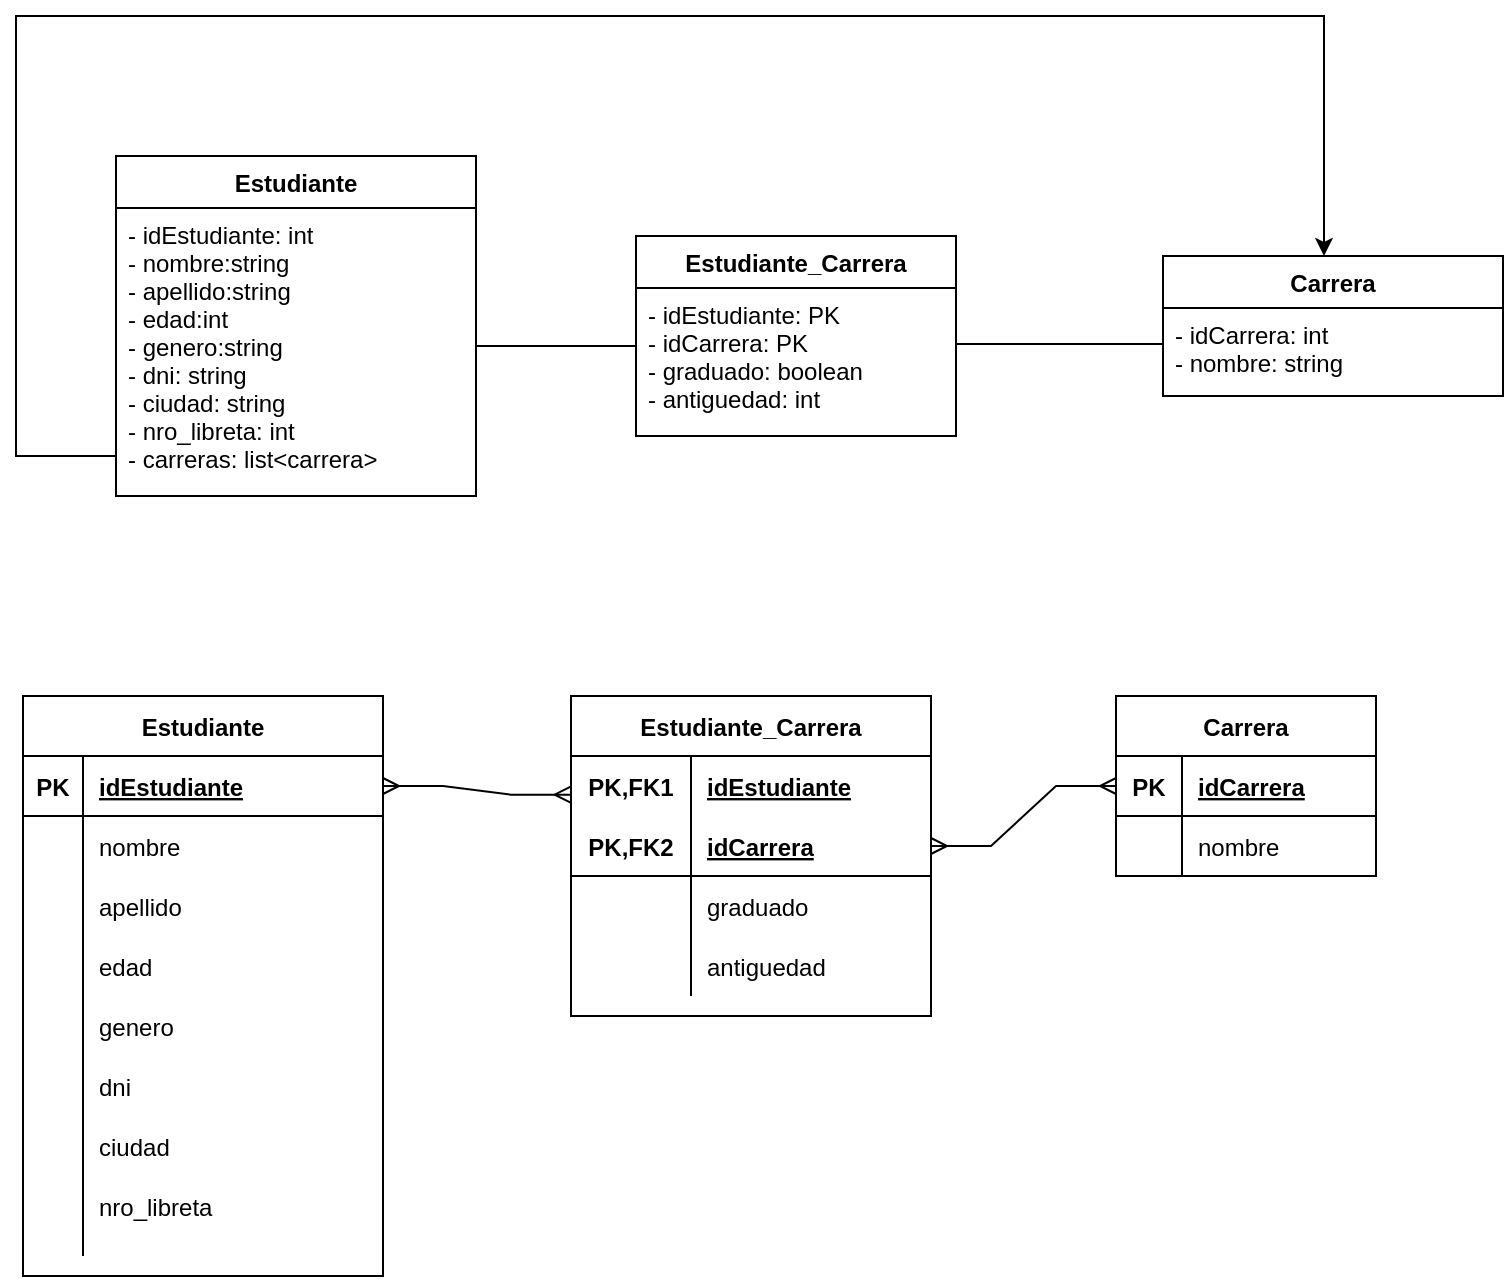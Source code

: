 <mxfile version="20.4.0"><diagram id="NQy_kwq6z7JUaWU9GCPg" name="Page-1"><mxGraphModel dx="1483" dy="861" grid="1" gridSize="10" guides="1" tooltips="1" connect="1" arrows="1" fold="1" page="1" pageScale="1" pageWidth="827" pageHeight="1169" math="0" shadow="0"><root><mxCell id="0"/><mxCell id="1" parent="0"/><mxCell id="kxeO6MBRUGD3ZQKn42xy-1" value="Estudiante" style="swimlane;fontStyle=1;align=center;verticalAlign=top;childLayout=stackLayout;horizontal=1;startSize=26;horizontalStack=0;resizeParent=1;resizeParentMax=0;resizeLast=0;collapsible=1;marginBottom=0;" vertex="1" parent="1"><mxGeometry x="150" y="220" width="180" height="170" as="geometry"/></mxCell><mxCell id="kxeO6MBRUGD3ZQKn42xy-2" value="- idEstudiante: int&#10;- nombre:string&#10;- apellido:string &#10;- edad:int&#10;- genero:string&#10;- dni: string&#10;- ciudad: string&#10;- nro_libreta: int&#10;- carreras: list&lt;carrera&gt;" style="text;strokeColor=none;fillColor=none;align=left;verticalAlign=top;spacingLeft=4;spacingRight=4;overflow=hidden;rotatable=0;points=[[0,0.5],[1,0.5]];portConstraint=eastwest;" vertex="1" parent="kxeO6MBRUGD3ZQKn42xy-1"><mxGeometry y="26" width="180" height="144" as="geometry"/></mxCell><mxCell id="kxeO6MBRUGD3ZQKn42xy-5" value="Carrera" style="swimlane;fontStyle=1;align=center;verticalAlign=top;childLayout=stackLayout;horizontal=1;startSize=26;horizontalStack=0;resizeParent=1;resizeParentMax=0;resizeLast=0;collapsible=1;marginBottom=0;" vertex="1" parent="1"><mxGeometry x="673.5" y="270" width="170" height="70" as="geometry"/></mxCell><mxCell id="kxeO6MBRUGD3ZQKn42xy-6" value="- idCarrera: int&#10;- nombre: string&#10; &#10;" style="text;strokeColor=none;fillColor=none;align=left;verticalAlign=top;spacingLeft=4;spacingRight=4;overflow=hidden;rotatable=0;points=[[0,0.5],[1,0.5]];portConstraint=eastwest;" vertex="1" parent="kxeO6MBRUGD3ZQKn42xy-5"><mxGeometry y="26" width="170" height="44" as="geometry"/></mxCell><mxCell id="kxeO6MBRUGD3ZQKn42xy-13" value="Estudiante_Carrera" style="swimlane;fontStyle=1;align=center;verticalAlign=top;childLayout=stackLayout;horizontal=1;startSize=26;horizontalStack=0;resizeParent=1;resizeParentMax=0;resizeLast=0;collapsible=1;marginBottom=0;" vertex="1" parent="1"><mxGeometry x="410" y="260" width="160" height="100" as="geometry"/></mxCell><mxCell id="kxeO6MBRUGD3ZQKn42xy-14" value="- idEstudiante: PK&#10;- idCarrera: PK&#10;- graduado: boolean&#10;- antiguedad: int" style="text;strokeColor=none;fillColor=none;align=left;verticalAlign=top;spacingLeft=4;spacingRight=4;overflow=hidden;rotatable=0;points=[[0,0.5],[1,0.5]];portConstraint=eastwest;" vertex="1" parent="kxeO6MBRUGD3ZQKn42xy-13"><mxGeometry y="26" width="160" height="74" as="geometry"/></mxCell><mxCell id="kxeO6MBRUGD3ZQKn42xy-17" value="" style="line;strokeWidth=1;fillColor=none;align=left;verticalAlign=middle;spacingTop=-1;spacingLeft=3;spacingRight=3;rotatable=0;labelPosition=right;points=[];portConstraint=eastwest;strokeColor=inherit;" vertex="1" parent="1"><mxGeometry x="330" y="310" width="80" height="10" as="geometry"/></mxCell><mxCell id="kxeO6MBRUGD3ZQKn42xy-18" value="" style="line;strokeWidth=1;fillColor=none;align=left;verticalAlign=middle;spacingTop=-1;spacingLeft=3;spacingRight=3;rotatable=0;labelPosition=right;points=[];portConstraint=eastwest;strokeColor=inherit;" vertex="1" parent="1"><mxGeometry x="570" y="310" width="103.5" height="8" as="geometry"/></mxCell><mxCell id="kxeO6MBRUGD3ZQKn42xy-20" style="edgeStyle=orthogonalEdgeStyle;rounded=0;orthogonalLoop=1;jettySize=auto;html=1;" edge="1" parent="1" source="kxeO6MBRUGD3ZQKn42xy-19" target="kxeO6MBRUGD3ZQKn42xy-5"><mxGeometry relative="1" as="geometry"><mxPoint x="30" y="150" as="targetPoint"/><Array as="points"><mxPoint x="100" y="370"/><mxPoint x="100" y="150"/><mxPoint x="754" y="150"/></Array></mxGeometry></mxCell><mxCell id="kxeO6MBRUGD3ZQKn42xy-19" value="" style="line;strokeWidth=1;fillColor=none;align=left;verticalAlign=middle;spacingTop=-1;spacingLeft=3;spacingRight=3;rotatable=0;labelPosition=right;points=[];portConstraint=eastwest;strokeColor=inherit;" vertex="1" parent="1"><mxGeometry x="120" y="360" width="30" height="20" as="geometry"/></mxCell><mxCell id="kxeO6MBRUGD3ZQKn42xy-52" value="Estudiante" style="shape=table;startSize=30;container=1;collapsible=1;childLayout=tableLayout;fixedRows=1;rowLines=0;fontStyle=1;align=center;resizeLast=1;" vertex="1" parent="1"><mxGeometry x="103.5" y="490" width="180" height="290" as="geometry"/></mxCell><mxCell id="kxeO6MBRUGD3ZQKn42xy-53" value="" style="shape=tableRow;horizontal=0;startSize=0;swimlaneHead=0;swimlaneBody=0;fillColor=none;collapsible=0;dropTarget=0;points=[[0,0.5],[1,0.5]];portConstraint=eastwest;top=0;left=0;right=0;bottom=1;" vertex="1" parent="kxeO6MBRUGD3ZQKn42xy-52"><mxGeometry y="30" width="180" height="30" as="geometry"/></mxCell><mxCell id="kxeO6MBRUGD3ZQKn42xy-54" value="PK" style="shape=partialRectangle;connectable=0;fillColor=none;top=0;left=0;bottom=0;right=0;fontStyle=1;overflow=hidden;" vertex="1" parent="kxeO6MBRUGD3ZQKn42xy-53"><mxGeometry width="30" height="30" as="geometry"><mxRectangle width="30" height="30" as="alternateBounds"/></mxGeometry></mxCell><mxCell id="kxeO6MBRUGD3ZQKn42xy-55" value="idEstudiante" style="shape=partialRectangle;connectable=0;fillColor=none;top=0;left=0;bottom=0;right=0;align=left;spacingLeft=6;fontStyle=5;overflow=hidden;" vertex="1" parent="kxeO6MBRUGD3ZQKn42xy-53"><mxGeometry x="30" width="150" height="30" as="geometry"><mxRectangle width="150" height="30" as="alternateBounds"/></mxGeometry></mxCell><mxCell id="kxeO6MBRUGD3ZQKn42xy-56" value="" style="shape=tableRow;horizontal=0;startSize=0;swimlaneHead=0;swimlaneBody=0;fillColor=none;collapsible=0;dropTarget=0;points=[[0,0.5],[1,0.5]];portConstraint=eastwest;top=0;left=0;right=0;bottom=0;" vertex="1" parent="kxeO6MBRUGD3ZQKn42xy-52"><mxGeometry y="60" width="180" height="30" as="geometry"/></mxCell><mxCell id="kxeO6MBRUGD3ZQKn42xy-57" value="" style="shape=partialRectangle;connectable=0;fillColor=none;top=0;left=0;bottom=0;right=0;editable=1;overflow=hidden;" vertex="1" parent="kxeO6MBRUGD3ZQKn42xy-56"><mxGeometry width="30" height="30" as="geometry"><mxRectangle width="30" height="30" as="alternateBounds"/></mxGeometry></mxCell><mxCell id="kxeO6MBRUGD3ZQKn42xy-58" value="nombre" style="shape=partialRectangle;connectable=0;fillColor=none;top=0;left=0;bottom=0;right=0;align=left;spacingLeft=6;overflow=hidden;" vertex="1" parent="kxeO6MBRUGD3ZQKn42xy-56"><mxGeometry x="30" width="150" height="30" as="geometry"><mxRectangle width="150" height="30" as="alternateBounds"/></mxGeometry></mxCell><mxCell id="kxeO6MBRUGD3ZQKn42xy-59" value="" style="shape=tableRow;horizontal=0;startSize=0;swimlaneHead=0;swimlaneBody=0;fillColor=none;collapsible=0;dropTarget=0;points=[[0,0.5],[1,0.5]];portConstraint=eastwest;top=0;left=0;right=0;bottom=0;" vertex="1" parent="kxeO6MBRUGD3ZQKn42xy-52"><mxGeometry y="90" width="180" height="30" as="geometry"/></mxCell><mxCell id="kxeO6MBRUGD3ZQKn42xy-60" value="" style="shape=partialRectangle;connectable=0;fillColor=none;top=0;left=0;bottom=0;right=0;editable=1;overflow=hidden;" vertex="1" parent="kxeO6MBRUGD3ZQKn42xy-59"><mxGeometry width="30" height="30" as="geometry"><mxRectangle width="30" height="30" as="alternateBounds"/></mxGeometry></mxCell><mxCell id="kxeO6MBRUGD3ZQKn42xy-61" value="apellido" style="shape=partialRectangle;connectable=0;fillColor=none;top=0;left=0;bottom=0;right=0;align=left;spacingLeft=6;overflow=hidden;" vertex="1" parent="kxeO6MBRUGD3ZQKn42xy-59"><mxGeometry x="30" width="150" height="30" as="geometry"><mxRectangle width="150" height="30" as="alternateBounds"/></mxGeometry></mxCell><mxCell id="kxeO6MBRUGD3ZQKn42xy-62" value="" style="shape=tableRow;horizontal=0;startSize=0;swimlaneHead=0;swimlaneBody=0;fillColor=none;collapsible=0;dropTarget=0;points=[[0,0.5],[1,0.5]];portConstraint=eastwest;top=0;left=0;right=0;bottom=0;" vertex="1" parent="kxeO6MBRUGD3ZQKn42xy-52"><mxGeometry y="120" width="180" height="30" as="geometry"/></mxCell><mxCell id="kxeO6MBRUGD3ZQKn42xy-63" value="" style="shape=partialRectangle;connectable=0;fillColor=none;top=0;left=0;bottom=0;right=0;editable=1;overflow=hidden;" vertex="1" parent="kxeO6MBRUGD3ZQKn42xy-62"><mxGeometry width="30" height="30" as="geometry"><mxRectangle width="30" height="30" as="alternateBounds"/></mxGeometry></mxCell><mxCell id="kxeO6MBRUGD3ZQKn42xy-64" value="edad" style="shape=partialRectangle;connectable=0;fillColor=none;top=0;left=0;bottom=0;right=0;align=left;spacingLeft=6;overflow=hidden;" vertex="1" parent="kxeO6MBRUGD3ZQKn42xy-62"><mxGeometry x="30" width="150" height="30" as="geometry"><mxRectangle width="150" height="30" as="alternateBounds"/></mxGeometry></mxCell><mxCell id="kxeO6MBRUGD3ZQKn42xy-65" value="" style="shape=partialRectangle;connectable=0;fillColor=none;top=0;left=0;bottom=0;right=0;editable=1;overflow=hidden;" vertex="1" parent="1"><mxGeometry x="103.5" y="640" width="30" height="30" as="geometry"><mxRectangle width="30" height="30" as="alternateBounds"/></mxGeometry></mxCell><mxCell id="kxeO6MBRUGD3ZQKn42xy-66" value="genero" style="shape=partialRectangle;connectable=0;fillColor=none;top=0;left=0;bottom=0;right=0;align=left;spacingLeft=6;overflow=hidden;" vertex="1" parent="1"><mxGeometry x="133.5" y="640" width="150" height="30" as="geometry"><mxRectangle width="150" height="30" as="alternateBounds"/></mxGeometry></mxCell><mxCell id="kxeO6MBRUGD3ZQKn42xy-67" value="" style="shape=partialRectangle;connectable=0;fillColor=none;top=0;left=0;bottom=0;right=0;editable=1;overflow=hidden;strokeColor=#000000;" vertex="1" parent="1"><mxGeometry x="113.5" y="620" width="30" height="30" as="geometry"><mxRectangle width="30" height="30" as="alternateBounds"/></mxGeometry></mxCell><mxCell id="kxeO6MBRUGD3ZQKn42xy-68" value="" style="endArrow=none;html=1;rounded=0;" edge="1" parent="1"><mxGeometry width="50" height="50" relative="1" as="geometry"><mxPoint x="133.5" y="770" as="sourcePoint"/><mxPoint x="133.5" y="640" as="targetPoint"/></mxGeometry></mxCell><mxCell id="kxeO6MBRUGD3ZQKn42xy-70" value="dni" style="shape=partialRectangle;connectable=0;fillColor=none;top=0;left=0;bottom=0;right=0;align=left;spacingLeft=6;overflow=hidden;" vertex="1" parent="1"><mxGeometry x="133.5" y="670" width="150" height="30" as="geometry"><mxRectangle width="150" height="30" as="alternateBounds"/></mxGeometry></mxCell><mxCell id="kxeO6MBRUGD3ZQKn42xy-71" value="ciudad" style="shape=partialRectangle;connectable=0;fillColor=none;top=0;left=0;bottom=0;right=0;align=left;spacingLeft=6;overflow=hidden;" vertex="1" parent="1"><mxGeometry x="133.5" y="700" width="150" height="30" as="geometry"><mxRectangle width="150" height="30" as="alternateBounds"/></mxGeometry></mxCell><mxCell id="kxeO6MBRUGD3ZQKn42xy-72" value="nro_libreta" style="shape=partialRectangle;connectable=0;fillColor=none;top=0;left=0;bottom=0;right=0;align=left;spacingLeft=6;overflow=hidden;" vertex="1" parent="1"><mxGeometry x="133.5" y="730" width="150" height="30" as="geometry"><mxRectangle width="150" height="30" as="alternateBounds"/></mxGeometry></mxCell><mxCell id="kxeO6MBRUGD3ZQKn42xy-87" value="" style="shape=partialRectangle;connectable=0;fillColor=none;top=0;left=0;bottom=0;right=0;editable=1;overflow=hidden;" vertex="1" parent="1"><mxGeometry x="333.5" y="645" width="30" height="30" as="geometry"><mxRectangle width="30" height="30" as="alternateBounds"/></mxGeometry></mxCell><mxCell id="kxeO6MBRUGD3ZQKn42xy-89" value="" style="shape=partialRectangle;connectable=0;fillColor=none;top=0;left=0;bottom=0;right=0;editable=1;overflow=hidden;strokeColor=#000000;" vertex="1" parent="1"><mxGeometry x="343.5" y="625" width="30" height="30" as="geometry"><mxRectangle width="30" height="30" as="alternateBounds"/></mxGeometry></mxCell><mxCell id="kxeO6MBRUGD3ZQKn42xy-108" value="Estudiante_Carrera" style="shape=table;startSize=30;container=1;collapsible=1;childLayout=tableLayout;fixedRows=1;rowLines=0;fontStyle=1;align=center;resizeLast=1;strokeColor=#000000;" vertex="1" parent="1"><mxGeometry x="377.5" y="490" width="180" height="160" as="geometry"/></mxCell><mxCell id="kxeO6MBRUGD3ZQKn42xy-109" value="" style="shape=tableRow;horizontal=0;startSize=0;swimlaneHead=0;swimlaneBody=0;fillColor=none;collapsible=0;dropTarget=0;points=[[0,0.5],[1,0.5]];portConstraint=eastwest;top=0;left=0;right=0;bottom=0;strokeColor=#000000;" vertex="1" parent="kxeO6MBRUGD3ZQKn42xy-108"><mxGeometry y="30" width="180" height="30" as="geometry"/></mxCell><mxCell id="kxeO6MBRUGD3ZQKn42xy-110" value="PK,FK1" style="shape=partialRectangle;connectable=0;fillColor=none;top=0;left=0;bottom=0;right=0;fontStyle=1;overflow=hidden;strokeColor=#000000;" vertex="1" parent="kxeO6MBRUGD3ZQKn42xy-109"><mxGeometry width="60" height="30" as="geometry"><mxRectangle width="60" height="30" as="alternateBounds"/></mxGeometry></mxCell><mxCell id="kxeO6MBRUGD3ZQKn42xy-111" value="idEstudiante" style="shape=partialRectangle;connectable=0;fillColor=none;top=0;left=0;bottom=0;right=0;align=left;spacingLeft=6;fontStyle=5;overflow=hidden;strokeColor=#000000;" vertex="1" parent="kxeO6MBRUGD3ZQKn42xy-109"><mxGeometry x="60" width="120" height="30" as="geometry"><mxRectangle width="120" height="30" as="alternateBounds"/></mxGeometry></mxCell><mxCell id="kxeO6MBRUGD3ZQKn42xy-112" value="" style="shape=tableRow;horizontal=0;startSize=0;swimlaneHead=0;swimlaneBody=0;fillColor=none;collapsible=0;dropTarget=0;points=[[0,0.5],[1,0.5]];portConstraint=eastwest;top=0;left=0;right=0;bottom=1;strokeColor=#000000;" vertex="1" parent="kxeO6MBRUGD3ZQKn42xy-108"><mxGeometry y="60" width="180" height="30" as="geometry"/></mxCell><mxCell id="kxeO6MBRUGD3ZQKn42xy-113" value="PK,FK2" style="shape=partialRectangle;connectable=0;fillColor=none;top=0;left=0;bottom=0;right=0;fontStyle=1;overflow=hidden;strokeColor=#000000;" vertex="1" parent="kxeO6MBRUGD3ZQKn42xy-112"><mxGeometry width="60" height="30" as="geometry"><mxRectangle width="60" height="30" as="alternateBounds"/></mxGeometry></mxCell><mxCell id="kxeO6MBRUGD3ZQKn42xy-114" value="idCarrera" style="shape=partialRectangle;connectable=0;fillColor=none;top=0;left=0;bottom=0;right=0;align=left;spacingLeft=6;fontStyle=5;overflow=hidden;strokeColor=#000000;" vertex="1" parent="kxeO6MBRUGD3ZQKn42xy-112"><mxGeometry x="60" width="120" height="30" as="geometry"><mxRectangle width="120" height="30" as="alternateBounds"/></mxGeometry></mxCell><mxCell id="kxeO6MBRUGD3ZQKn42xy-115" value="" style="shape=tableRow;horizontal=0;startSize=0;swimlaneHead=0;swimlaneBody=0;fillColor=none;collapsible=0;dropTarget=0;points=[[0,0.5],[1,0.5]];portConstraint=eastwest;top=0;left=0;right=0;bottom=0;strokeColor=#000000;" vertex="1" parent="kxeO6MBRUGD3ZQKn42xy-108"><mxGeometry y="90" width="180" height="30" as="geometry"/></mxCell><mxCell id="kxeO6MBRUGD3ZQKn42xy-116" value="" style="shape=partialRectangle;connectable=0;fillColor=none;top=0;left=0;bottom=0;right=0;editable=1;overflow=hidden;strokeColor=#000000;" vertex="1" parent="kxeO6MBRUGD3ZQKn42xy-115"><mxGeometry width="60" height="30" as="geometry"><mxRectangle width="60" height="30" as="alternateBounds"/></mxGeometry></mxCell><mxCell id="kxeO6MBRUGD3ZQKn42xy-117" value="graduado" style="shape=partialRectangle;connectable=0;fillColor=none;top=0;left=0;bottom=0;right=0;align=left;spacingLeft=6;overflow=hidden;strokeColor=#000000;" vertex="1" parent="kxeO6MBRUGD3ZQKn42xy-115"><mxGeometry x="60" width="120" height="30" as="geometry"><mxRectangle width="120" height="30" as="alternateBounds"/></mxGeometry></mxCell><mxCell id="kxeO6MBRUGD3ZQKn42xy-118" value="" style="shape=tableRow;horizontal=0;startSize=0;swimlaneHead=0;swimlaneBody=0;fillColor=none;collapsible=0;dropTarget=0;points=[[0,0.5],[1,0.5]];portConstraint=eastwest;top=0;left=0;right=0;bottom=0;strokeColor=#000000;" vertex="1" parent="kxeO6MBRUGD3ZQKn42xy-108"><mxGeometry y="120" width="180" height="30" as="geometry"/></mxCell><mxCell id="kxeO6MBRUGD3ZQKn42xy-119" value="" style="shape=partialRectangle;connectable=0;fillColor=none;top=0;left=0;bottom=0;right=0;editable=1;overflow=hidden;strokeColor=#000000;" vertex="1" parent="kxeO6MBRUGD3ZQKn42xy-118"><mxGeometry width="60" height="30" as="geometry"><mxRectangle width="60" height="30" as="alternateBounds"/></mxGeometry></mxCell><mxCell id="kxeO6MBRUGD3ZQKn42xy-120" value="antiguedad " style="shape=partialRectangle;connectable=0;fillColor=none;top=0;left=0;bottom=0;right=0;align=left;spacingLeft=6;overflow=hidden;strokeColor=#000000;" vertex="1" parent="kxeO6MBRUGD3ZQKn42xy-118"><mxGeometry x="60" width="120" height="30" as="geometry"><mxRectangle width="120" height="30" as="alternateBounds"/></mxGeometry></mxCell><object label="Carrera" asdasdsad="" id="kxeO6MBRUGD3ZQKn42xy-121"><mxCell style="shape=table;startSize=30;container=1;collapsible=1;childLayout=tableLayout;fixedRows=1;rowLines=0;fontStyle=1;align=center;resizeLast=1;points=[[0,0,0,0,0],[0,0.25,0,0,0],[0,0.5,0,0,0],[0,0.75,0,0,0],[0,1,0,0,0],[0.25,0,0,0,0],[0.25,1,0,0,0],[0.5,0,0,0,0],[0.5,1,0,0,0],[0.75,0,0,0,0],[0.75,1,0,0,0],[1,0,0,0,0],[1,0.25,0,0,0],[1,0.5,0,0,0],[1,0.75,0,0,0],[1,1,0,0,0]];" vertex="1" parent="1"><mxGeometry x="650" y="490" width="130" height="90" as="geometry"/></mxCell></object><mxCell id="kxeO6MBRUGD3ZQKn42xy-122" value="" style="shape=tableRow;horizontal=0;startSize=0;swimlaneHead=0;swimlaneBody=0;fillColor=none;collapsible=0;dropTarget=0;points=[[0,0.5],[1,0.5]];portConstraint=eastwest;top=0;left=0;right=0;bottom=1;" vertex="1" parent="kxeO6MBRUGD3ZQKn42xy-121"><mxGeometry y="30" width="130" height="30" as="geometry"/></mxCell><mxCell id="kxeO6MBRUGD3ZQKn42xy-123" value="PK" style="shape=partialRectangle;connectable=0;fillColor=none;top=0;left=0;bottom=0;right=0;fontStyle=1;overflow=hidden;" vertex="1" parent="kxeO6MBRUGD3ZQKn42xy-122"><mxGeometry width="33" height="30" as="geometry"><mxRectangle width="33" height="30" as="alternateBounds"/></mxGeometry></mxCell><mxCell id="kxeO6MBRUGD3ZQKn42xy-124" value="idCarrera" style="shape=partialRectangle;connectable=0;fillColor=none;top=0;left=0;bottom=0;right=0;align=left;spacingLeft=6;fontStyle=5;overflow=hidden;" vertex="1" parent="kxeO6MBRUGD3ZQKn42xy-122"><mxGeometry x="33" width="97" height="30" as="geometry"><mxRectangle width="97" height="30" as="alternateBounds"/></mxGeometry></mxCell><mxCell id="kxeO6MBRUGD3ZQKn42xy-125" value="" style="shape=tableRow;horizontal=0;startSize=0;swimlaneHead=0;swimlaneBody=0;fillColor=none;collapsible=0;dropTarget=0;points=[[0,0.5],[1,0.5]];portConstraint=eastwest;top=0;left=0;right=0;bottom=0;" vertex="1" parent="kxeO6MBRUGD3ZQKn42xy-121"><mxGeometry y="60" width="130" height="30" as="geometry"/></mxCell><mxCell id="kxeO6MBRUGD3ZQKn42xy-126" value="" style="shape=partialRectangle;connectable=0;fillColor=none;top=0;left=0;bottom=0;right=0;editable=1;overflow=hidden;" vertex="1" parent="kxeO6MBRUGD3ZQKn42xy-125"><mxGeometry width="33" height="30" as="geometry"><mxRectangle width="33" height="30" as="alternateBounds"/></mxGeometry></mxCell><mxCell id="kxeO6MBRUGD3ZQKn42xy-127" value="nombre" style="shape=partialRectangle;connectable=0;fillColor=none;top=0;left=0;bottom=0;right=0;align=left;spacingLeft=6;overflow=hidden;" vertex="1" parent="kxeO6MBRUGD3ZQKn42xy-125"><mxGeometry x="33" width="97" height="30" as="geometry"><mxRectangle width="97" height="30" as="alternateBounds"/></mxGeometry></mxCell><mxCell id="kxeO6MBRUGD3ZQKn42xy-134" value="" style="edgeStyle=entityRelationEdgeStyle;fontSize=12;html=1;endArrow=ERmany;startArrow=ERmany;rounded=0;entryX=-0.001;entryY=0.644;entryDx=0;entryDy=0;entryPerimeter=0;exitX=1;exitY=0.5;exitDx=0;exitDy=0;" edge="1" parent="1" source="kxeO6MBRUGD3ZQKn42xy-53" target="kxeO6MBRUGD3ZQKn42xy-109"><mxGeometry width="100" height="100" relative="1" as="geometry"><mxPoint x="283.5" y="670" as="sourcePoint"/><mxPoint x="373.5" y="570" as="targetPoint"/></mxGeometry></mxCell><mxCell id="kxeO6MBRUGD3ZQKn42xy-135" value="" style="edgeStyle=entityRelationEdgeStyle;fontSize=12;html=1;endArrow=ERmany;startArrow=ERmany;rounded=0;entryX=0;entryY=0.5;entryDx=0;entryDy=0;exitX=1;exitY=0.5;exitDx=0;exitDy=0;" edge="1" parent="1" source="kxeO6MBRUGD3ZQKn42xy-112" target="kxeO6MBRUGD3ZQKn42xy-122"><mxGeometry width="100" height="100" relative="1" as="geometry"><mxPoint x="557.5" y="590" as="sourcePoint"/><mxPoint x="647.5" y="490" as="targetPoint"/></mxGeometry></mxCell></root></mxGraphModel></diagram></mxfile>